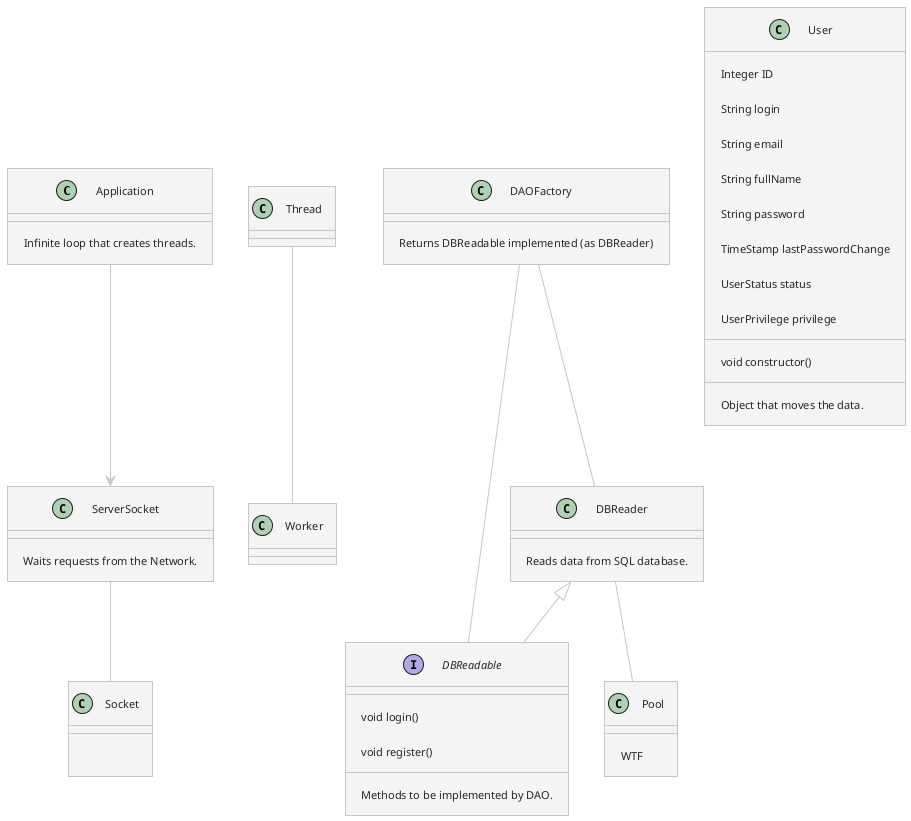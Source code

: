 @startuml server
!theme carbon-gray


class Application {
    __
    Infinite loop that creates threads.
}



class ServerSocket {
    __
    Waits requests from the Network.
}

class Socket {
    __

}

class Thread {
}

class Worker {
}

class DAOFactory {
    __
    Returns DBReadable implemented (as DBReader)
}

interface DBReadable {
    __
    void login()
    void register() 
    __
    Methods to be implemented by DAO.
} 

class DBReader {
    __
    Reads data from SQL database.
}

class Pool {
    __
    WTF
}

class User {
    Integer ID
    String login
    String email
    String fullName
    String password
    TimeStamp lastPasswordChange
    UserStatus status
    UserPrivilege privilege
    __
    void constructor()
    __
    Object that moves the data.
}

Application --> ServerSocket
ServerSocket -- Socket
Thread -- Worker
DAOFactory -- DBReadable
DBReader <|-- DBReadable
DAOFactory -- DBReader

DBReader -- Pool
@enduml
